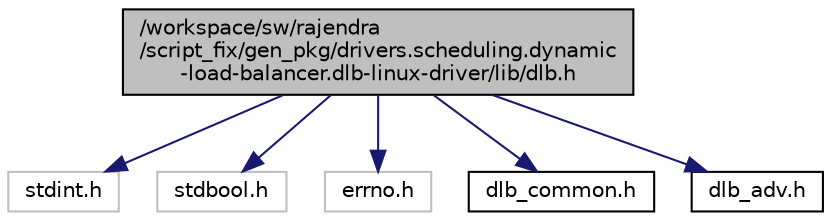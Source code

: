 digraph "/workspace/sw/rajendra/script_fix/gen_pkg/drivers.scheduling.dynamic-load-balancer.dlb-linux-driver/lib/dlb.h"
{
 // LATEX_PDF_SIZE
  edge [fontname="Helvetica",fontsize="10",labelfontname="Helvetica",labelfontsize="10"];
  node [fontname="Helvetica",fontsize="10",shape=record];
  Node1 [label="/workspace/sw/rajendra\l/script_fix/gen_pkg/drivers.scheduling.dynamic\l-load-balancer.dlb-linux-driver/lib/dlb.h",height=0.2,width=0.4,color="black", fillcolor="grey75", style="filled", fontcolor="black",tooltip="DLB Client API."];
  Node1 -> Node2 [color="midnightblue",fontsize="10",style="solid",fontname="Helvetica"];
  Node2 [label="stdint.h",height=0.2,width=0.4,color="grey75", fillcolor="white", style="filled",tooltip=" "];
  Node1 -> Node3 [color="midnightblue",fontsize="10",style="solid",fontname="Helvetica"];
  Node3 [label="stdbool.h",height=0.2,width=0.4,color="grey75", fillcolor="white", style="filled",tooltip=" "];
  Node1 -> Node4 [color="midnightblue",fontsize="10",style="solid",fontname="Helvetica"];
  Node4 [label="errno.h",height=0.2,width=0.4,color="grey75", fillcolor="white", style="filled",tooltip=" "];
  Node1 -> Node5 [color="midnightblue",fontsize="10",style="solid",fontname="Helvetica"];
  Node5 [label="dlb_common.h",height=0.2,width=0.4,color="black", fillcolor="white", style="filled",URL="$dlb__common_8h.html",tooltip="DLB Client API Common Data Structures."];
  Node1 -> Node6 [color="midnightblue",fontsize="10",style="solid",fontname="Helvetica"];
  Node6 [label="dlb_adv.h",height=0.2,width=0.4,color="black", fillcolor="white", style="filled",URL="$dlb__adv_8h.html",tooltip="DLB Client API (Advanced Functions)"];
}
